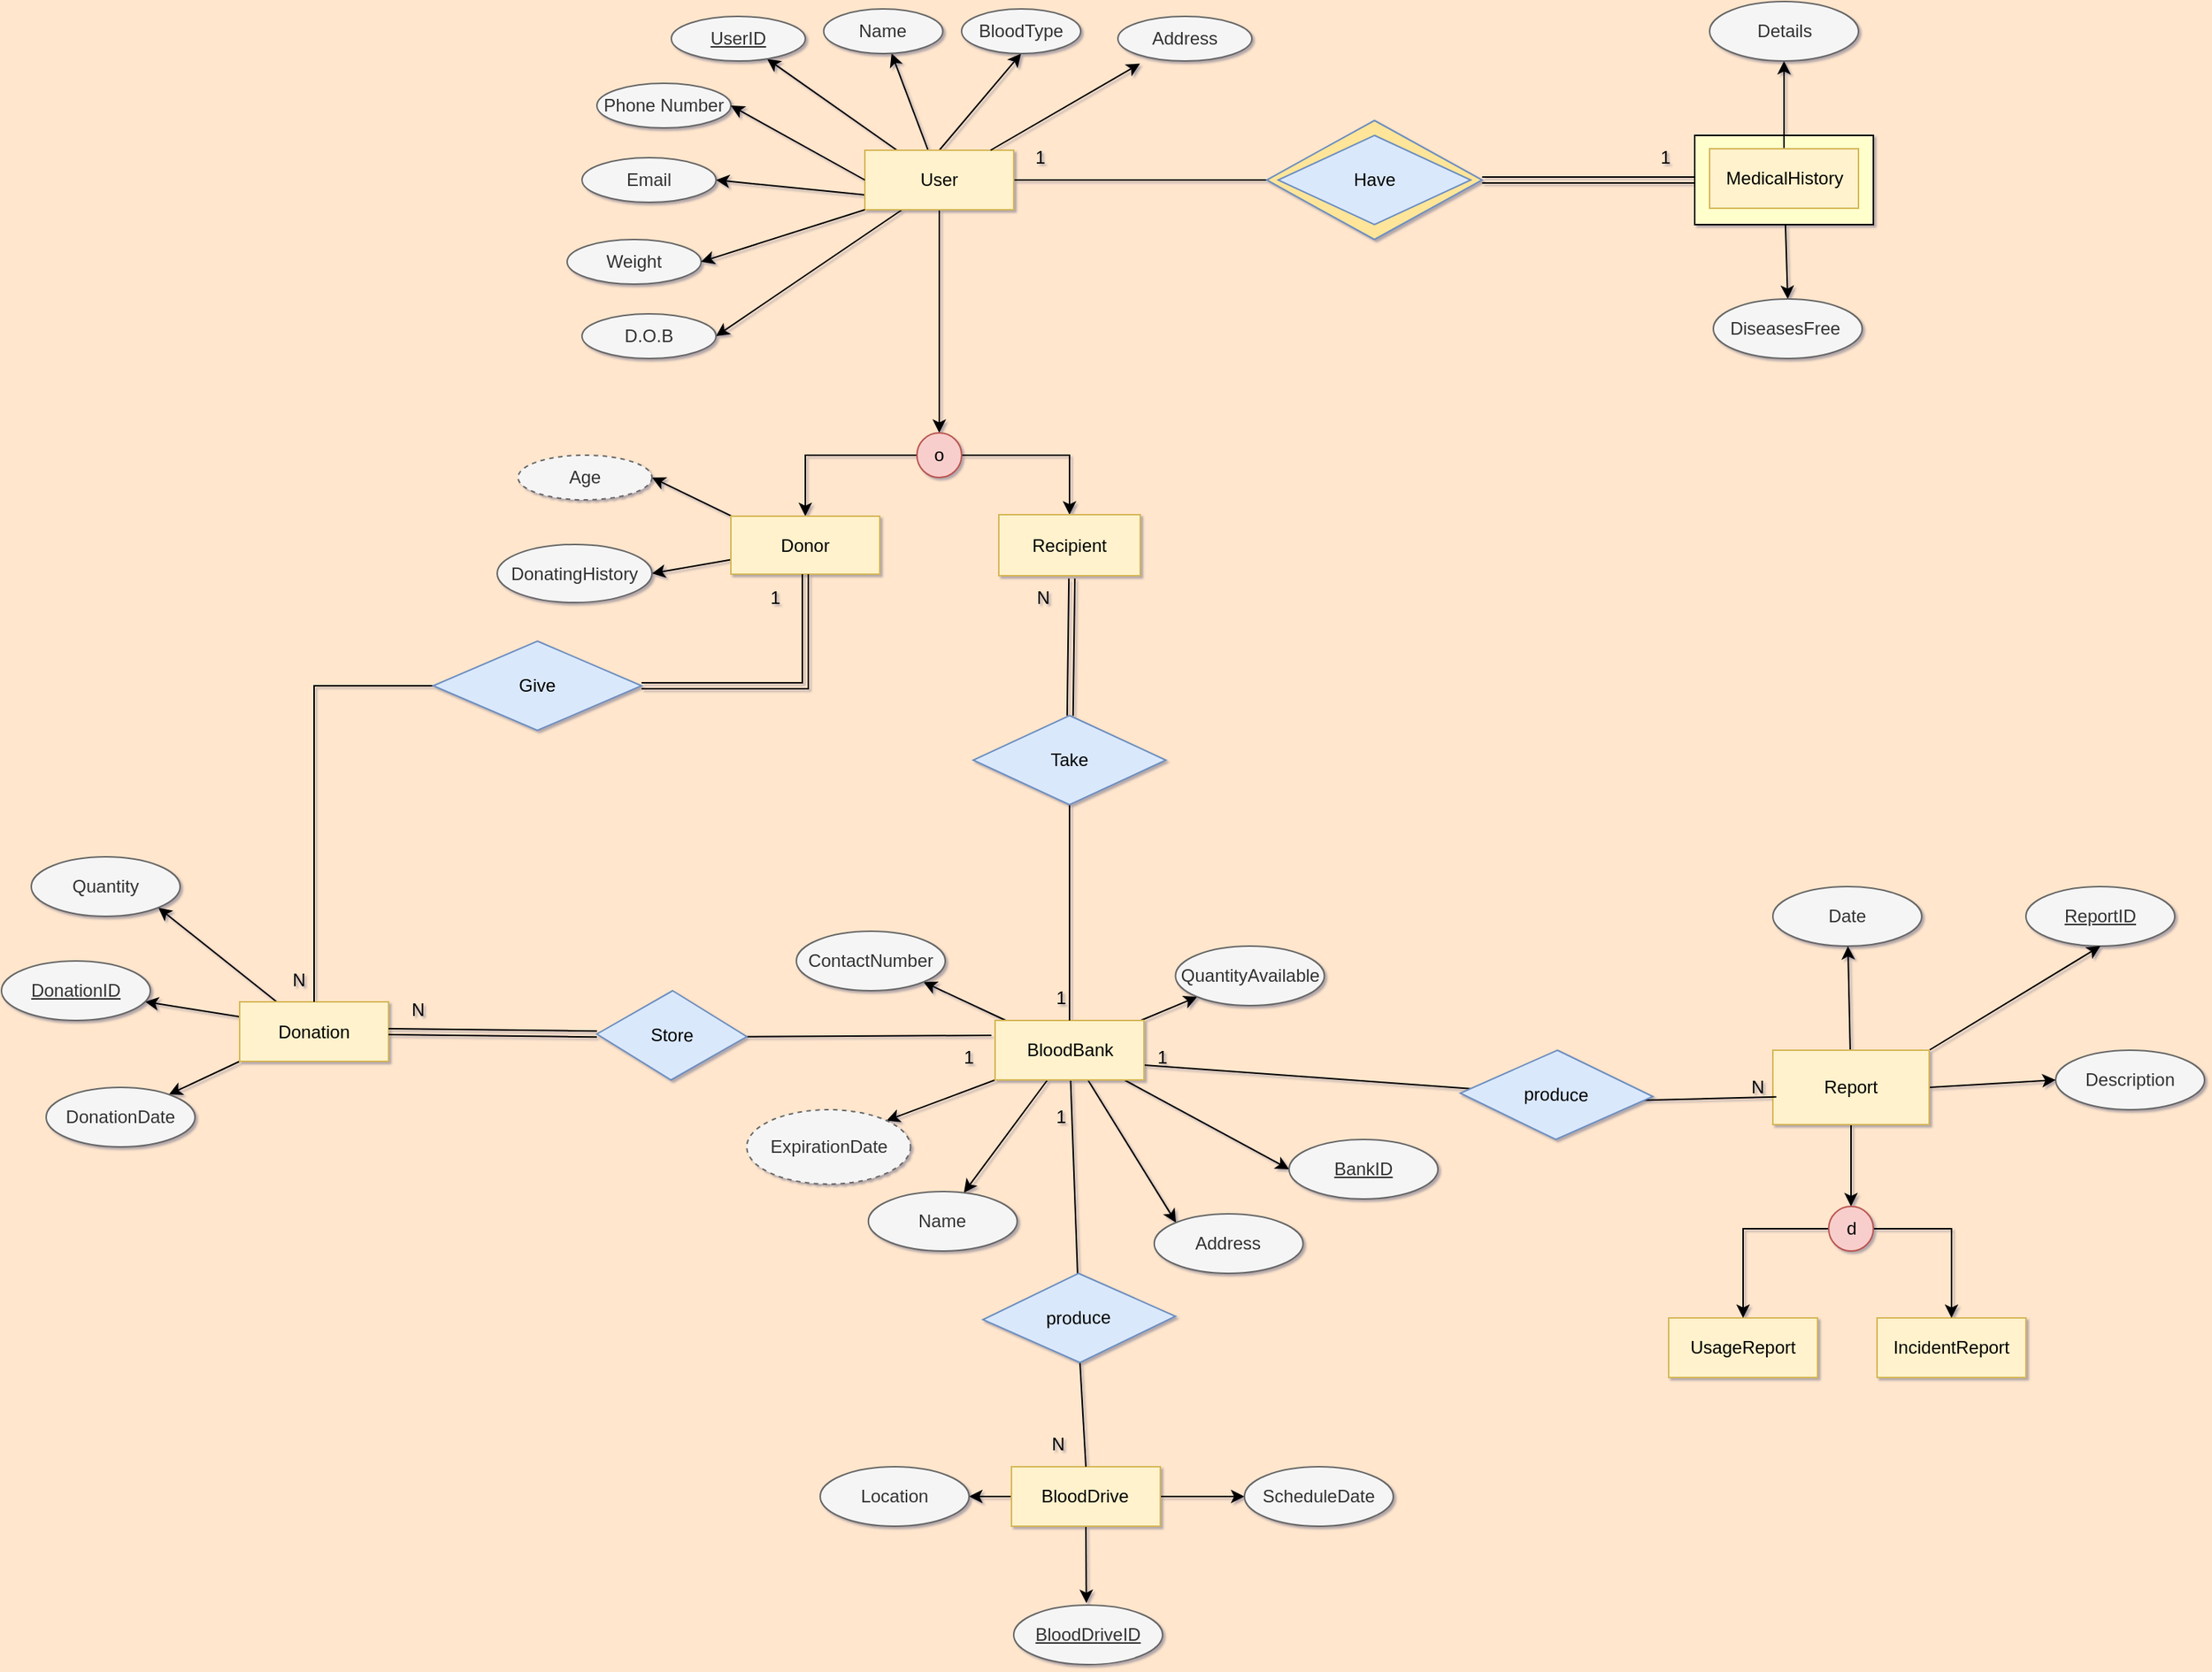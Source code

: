 <mxfile version="22.0.8" type="github">
  <diagram id="R2lEEEUBdFMjLlhIrx00" name="Page-1">
    <mxGraphModel dx="1588" dy="924" grid="1" gridSize="10" guides="1" tooltips="1" connect="1" arrows="1" fold="1" page="1" pageScale="1" pageWidth="2336" pageHeight="1654" background="#FFE6CC" math="0" shadow="1" extFonts="Permanent Marker^https://fonts.googleapis.com/css?family=Permanent+Marker">
      <root>
        <mxCell id="0" />
        <mxCell id="1" parent="0" />
        <mxCell id="_rmbIt593e3uRn-yPing-3" value="" style="rounded=0;orthogonalLoop=1;jettySize=auto;html=1;" parent="1" source="_rmbIt593e3uRn-yPing-1" target="_rmbIt593e3uRn-yPing-2" edge="1">
          <mxGeometry relative="1" as="geometry" />
        </mxCell>
        <mxCell id="_rmbIt593e3uRn-yPing-5" value="" style="rounded=0;orthogonalLoop=1;jettySize=auto;html=1;" parent="1" source="_rmbIt593e3uRn-yPing-1" target="_rmbIt593e3uRn-yPing-4" edge="1">
          <mxGeometry relative="1" as="geometry" />
        </mxCell>
        <mxCell id="_rmbIt593e3uRn-yPing-9" style="rounded=0;orthogonalLoop=1;jettySize=auto;html=1;entryX=1;entryY=0.5;entryDx=0;entryDy=0;exitX=0;exitY=0.5;exitDx=0;exitDy=0;" parent="1" target="_rmbIt593e3uRn-yPing-10" edge="1">
          <mxGeometry relative="1" as="geometry">
            <mxPoint x="529.83" y="680" as="targetPoint" />
            <mxPoint x="590.83" y="710.5" as="sourcePoint" />
          </mxGeometry>
        </mxCell>
        <mxCell id="_rmbIt593e3uRn-yPing-12" value="" style="rounded=0;orthogonalLoop=1;jettySize=auto;html=1;exitX=0.25;exitY=1;exitDx=0;exitDy=0;entryX=1;entryY=0.5;entryDx=0;entryDy=0;" parent="1" source="_rmbIt593e3uRn-yPing-1" target="_rmbIt593e3uRn-yPing-11" edge="1">
          <mxGeometry relative="1" as="geometry">
            <mxPoint x="556.17" y="665" as="sourcePoint" />
          </mxGeometry>
        </mxCell>
        <mxCell id="_rmbIt593e3uRn-yPing-21" style="rounded=0;orthogonalLoop=1;jettySize=auto;html=1;entryX=1;entryY=0.5;entryDx=0;entryDy=0;exitX=0;exitY=0.75;exitDx=0;exitDy=0;" parent="1" source="_rmbIt593e3uRn-yPing-1" target="_rmbIt593e3uRn-yPing-19" edge="1">
          <mxGeometry relative="1" as="geometry" />
        </mxCell>
        <mxCell id="_rmbIt593e3uRn-yPing-31" style="rounded=0;orthogonalLoop=1;jettySize=auto;html=1;exitX=0;exitY=0.75;exitDx=0;exitDy=0;entryX=1;entryY=0.5;entryDx=0;entryDy=0;" parent="1" source="mngqqu9BJPB-wj1xq_c6-21" target="_rmbIt593e3uRn-yPing-30" edge="1">
          <mxGeometry relative="1" as="geometry">
            <mxPoint x="591" y="731" as="sourcePoint" />
            <mxPoint x="490" y="741.75" as="targetPoint" />
          </mxGeometry>
        </mxCell>
        <mxCell id="ONDrYkihtajZO3aNgYlQ-14" style="rounded=0;orthogonalLoop=1;jettySize=auto;html=1;exitX=0.5;exitY=0;exitDx=0;exitDy=0;entryX=0.5;entryY=1;entryDx=0;entryDy=0;" parent="1" source="_rmbIt593e3uRn-yPing-1" target="ONDrYkihtajZO3aNgYlQ-13" edge="1">
          <mxGeometry relative="1" as="geometry" />
        </mxCell>
        <mxCell id="mngqqu9BJPB-wj1xq_c6-20" style="edgeStyle=orthogonalEdgeStyle;rounded=0;orthogonalLoop=1;jettySize=auto;html=1;entryX=0.5;entryY=0;entryDx=0;entryDy=0;" parent="1" source="_rmbIt593e3uRn-yPing-1" target="mngqqu9BJPB-wj1xq_c6-17" edge="1">
          <mxGeometry relative="1" as="geometry" />
        </mxCell>
        <mxCell id="thTgEI5GeHc5OVV1MgXY-12" style="edgeStyle=orthogonalEdgeStyle;rounded=0;orthogonalLoop=1;jettySize=auto;html=1;entryX=0;entryY=0.5;entryDx=0;entryDy=0;endArrow=none;endFill=0;" parent="1" source="_rmbIt593e3uRn-yPing-1" target="thTgEI5GeHc5OVV1MgXY-2" edge="1">
          <mxGeometry relative="1" as="geometry" />
        </mxCell>
        <mxCell id="_rmbIt593e3uRn-yPing-1" value="User" style="whiteSpace=wrap;html=1;align=center;fillColor=#fff2cc;strokeColor=#d6b656;" parent="1" vertex="1">
          <mxGeometry x="640" y="445" width="100" height="40" as="geometry" />
        </mxCell>
        <mxCell id="_rmbIt593e3uRn-yPing-2" value="UserID" style="ellipse;whiteSpace=wrap;html=1;align=center;fontStyle=4;fillColor=#f5f5f5;strokeColor=#666666;fontColor=#333333;" parent="1" vertex="1">
          <mxGeometry x="510" y="355" width="90" height="30" as="geometry" />
        </mxCell>
        <mxCell id="_rmbIt593e3uRn-yPing-4" value="Name" style="ellipse;whiteSpace=wrap;html=1;align=center;fillColor=#f5f5f5;strokeColor=#666666;fontColor=#333333;" parent="1" vertex="1">
          <mxGeometry x="612.35" y="350" width="80" height="30" as="geometry" />
        </mxCell>
        <mxCell id="_rmbIt593e3uRn-yPing-10" value="Age" style="ellipse;whiteSpace=wrap;html=1;align=center;dashed=1;fillColor=#f5f5f5;strokeColor=#666666;fontColor=#333333;" parent="1" vertex="1">
          <mxGeometry x="407" y="650" width="90" height="30" as="geometry" />
        </mxCell>
        <mxCell id="_rmbIt593e3uRn-yPing-11" value="D.O.B" style="ellipse;whiteSpace=wrap;html=1;align=center;fillColor=#f5f5f5;strokeColor=#666666;fontColor=#333333;" parent="1" vertex="1">
          <mxGeometry x="450" y="555" width="90" height="30" as="geometry" />
        </mxCell>
        <mxCell id="_rmbIt593e3uRn-yPing-13" value="Address" style="ellipse;whiteSpace=wrap;html=1;align=center;fillColor=#f5f5f5;strokeColor=#666666;fontColor=#333333;" parent="1" vertex="1">
          <mxGeometry x="810" y="355" width="90" height="30" as="geometry" />
        </mxCell>
        <mxCell id="_rmbIt593e3uRn-yPing-16" style="rounded=0;orthogonalLoop=1;jettySize=auto;html=1;entryX=0.165;entryY=1.058;entryDx=0;entryDy=0;entryPerimeter=0;" parent="1" source="_rmbIt593e3uRn-yPing-1" target="_rmbIt593e3uRn-yPing-13" edge="1">
          <mxGeometry relative="1" as="geometry" />
        </mxCell>
        <mxCell id="_rmbIt593e3uRn-yPing-17" value="Phone Number" style="ellipse;whiteSpace=wrap;html=1;align=center;fillColor=#f5f5f5;strokeColor=#666666;fontColor=#333333;" parent="1" vertex="1">
          <mxGeometry x="460" y="400" width="90" height="30" as="geometry" />
        </mxCell>
        <mxCell id="_rmbIt593e3uRn-yPing-19" value="Email" style="ellipse;whiteSpace=wrap;html=1;align=center;fillColor=#f5f5f5;strokeColor=#666666;fontColor=#333333;" parent="1" vertex="1">
          <mxGeometry x="450" y="450" width="90" height="30" as="geometry" />
        </mxCell>
        <mxCell id="_rmbIt593e3uRn-yPing-20" style="rounded=0;orthogonalLoop=1;jettySize=auto;html=1;exitX=0;exitY=0.5;exitDx=0;exitDy=0;entryX=1;entryY=0.5;entryDx=0;entryDy=0;" parent="1" source="_rmbIt593e3uRn-yPing-1" target="_rmbIt593e3uRn-yPing-17" edge="1">
          <mxGeometry relative="1" as="geometry" />
        </mxCell>
        <mxCell id="_rmbIt593e3uRn-yPing-24" value="Weight" style="ellipse;whiteSpace=wrap;html=1;align=center;fillColor=#f5f5f5;strokeColor=#666666;fontColor=#333333;" parent="1" vertex="1">
          <mxGeometry x="440" y="505" width="90" height="30" as="geometry" />
        </mxCell>
        <mxCell id="_rmbIt593e3uRn-yPing-30" value="DonatingHistory" style="ellipse;whiteSpace=wrap;html=1;align=center;fillColor=#f5f5f5;strokeColor=#666666;fontColor=#333333;" parent="1" vertex="1">
          <mxGeometry x="393" y="710" width="104" height="39" as="geometry" />
        </mxCell>
        <mxCell id="LjBN4Qn5D7-HvQ0hQZ_H-26" style="edgeStyle=orthogonalEdgeStyle;rounded=0;orthogonalLoop=1;jettySize=auto;html=1;entryX=0;entryY=0.5;entryDx=0;entryDy=0;" parent="1" edge="1">
          <mxGeometry relative="1" as="geometry">
            <mxPoint x="1380" y="385.059" as="sourcePoint" />
          </mxGeometry>
        </mxCell>
        <mxCell id="LjBN4Qn5D7-HvQ0hQZ_H-50" value="IncidentReport" style="whiteSpace=wrap;html=1;align=center;fillColor=#fff2cc;strokeColor=#d6b656;" parent="1" vertex="1">
          <mxGeometry x="1320" y="1230" width="100" height="40" as="geometry" />
        </mxCell>
        <mxCell id="LjBN4Qn5D7-HvQ0hQZ_H-51" value="ReportID" style="ellipse;whiteSpace=wrap;html=1;align=center;fontStyle=4;fillColor=#f5f5f5;strokeColor=#666666;fontColor=#333333;" parent="1" vertex="1">
          <mxGeometry x="1420" y="940" width="100" height="40" as="geometry" />
        </mxCell>
        <mxCell id="LjBN4Qn5D7-HvQ0hQZ_H-52" value="Description" style="ellipse;whiteSpace=wrap;html=1;align=center;fillColor=#f5f5f5;strokeColor=#666666;fontColor=#333333;" parent="1" vertex="1">
          <mxGeometry x="1440" y="1050" width="100" height="40" as="geometry" />
        </mxCell>
        <mxCell id="LjBN4Qn5D7-HvQ0hQZ_H-57" value="UsageReport" style="whiteSpace=wrap;html=1;align=center;fillColor=#fff2cc;strokeColor=#d6b656;" parent="1" vertex="1">
          <mxGeometry x="1180" y="1230" width="100" height="40" as="geometry" />
        </mxCell>
        <mxCell id="LjBN4Qn5D7-HvQ0hQZ_H-59" value="Date" style="ellipse;whiteSpace=wrap;html=1;align=center;fillColor=#f5f5f5;strokeColor=#666666;fontColor=#333333;" parent="1" vertex="1">
          <mxGeometry x="1250" y="940" width="100" height="40" as="geometry" />
        </mxCell>
        <mxCell id="AMj3o4mjBAUH1Wynp_XB-3" value="" style="rounded=0;orthogonalLoop=1;jettySize=auto;html=1;" parent="1" source="AMj3o4mjBAUH1Wynp_XB-1" target="LjBN4Qn5D7-HvQ0hQZ_H-59" edge="1">
          <mxGeometry relative="1" as="geometry" />
        </mxCell>
        <mxCell id="AMj3o4mjBAUH1Wynp_XB-4" style="rounded=0;orthogonalLoop=1;jettySize=auto;html=1;exitX=1;exitY=0;exitDx=0;exitDy=0;entryX=0.5;entryY=1;entryDx=0;entryDy=0;" parent="1" source="AMj3o4mjBAUH1Wynp_XB-1" target="LjBN4Qn5D7-HvQ0hQZ_H-51" edge="1">
          <mxGeometry relative="1" as="geometry" />
        </mxCell>
        <mxCell id="AMj3o4mjBAUH1Wynp_XB-5" style="edgeStyle=orthogonalEdgeStyle;rounded=0;orthogonalLoop=1;jettySize=auto;html=1;exitX=0.5;exitY=1;exitDx=0;exitDy=0;" parent="1" source="AMj3o4mjBAUH1Wynp_XB-1" target="AMj3o4mjBAUH1Wynp_XB-6" edge="1">
          <mxGeometry relative="1" as="geometry">
            <mxPoint x="1355" y="820" as="targetPoint" />
          </mxGeometry>
        </mxCell>
        <mxCell id="ONDrYkihtajZO3aNgYlQ-47" style="rounded=0;orthogonalLoop=1;jettySize=auto;html=1;exitX=1;exitY=0.5;exitDx=0;exitDy=0;entryX=0;entryY=0.5;entryDx=0;entryDy=0;" parent="1" source="AMj3o4mjBAUH1Wynp_XB-1" target="LjBN4Qn5D7-HvQ0hQZ_H-52" edge="1">
          <mxGeometry relative="1" as="geometry" />
        </mxCell>
        <mxCell id="AMj3o4mjBAUH1Wynp_XB-1" value="Report" style="rounded=0;whiteSpace=wrap;html=1;fillColor=#fff2cc;strokeColor=#d6b656;" parent="1" vertex="1">
          <mxGeometry x="1250" y="1050" width="105" height="50" as="geometry" />
        </mxCell>
        <mxCell id="AMj3o4mjBAUH1Wynp_XB-7" style="edgeStyle=orthogonalEdgeStyle;rounded=0;orthogonalLoop=1;jettySize=auto;html=1;exitX=0;exitY=0.5;exitDx=0;exitDy=0;entryX=0.5;entryY=0;entryDx=0;entryDy=0;" parent="1" source="AMj3o4mjBAUH1Wynp_XB-6" target="LjBN4Qn5D7-HvQ0hQZ_H-57" edge="1">
          <mxGeometry relative="1" as="geometry" />
        </mxCell>
        <mxCell id="AMj3o4mjBAUH1Wynp_XB-8" style="rounded=0;orthogonalLoop=1;jettySize=auto;html=1;exitX=1;exitY=0.5;exitDx=0;exitDy=0;entryX=0.5;entryY=0;entryDx=0;entryDy=0;edgeStyle=orthogonalEdgeStyle;" parent="1" source="AMj3o4mjBAUH1Wynp_XB-6" target="LjBN4Qn5D7-HvQ0hQZ_H-50" edge="1">
          <mxGeometry relative="1" as="geometry" />
        </mxCell>
        <mxCell id="AMj3o4mjBAUH1Wynp_XB-6" value="d" style="ellipse;whiteSpace=wrap;html=1;fillColor=#f8cecc;strokeColor=#b85450;" parent="1" vertex="1">
          <mxGeometry x="1287.5" y="1155" width="30" height="30" as="geometry" />
        </mxCell>
        <mxCell id="ONDrYkihtajZO3aNgYlQ-13" value="BloodType" style="ellipse;whiteSpace=wrap;html=1;align=center;fillColor=#f5f5f5;strokeColor=#666666;fontColor=#333333;" parent="1" vertex="1">
          <mxGeometry x="705.0" y="350" width="80" height="30" as="geometry" />
        </mxCell>
        <mxCell id="ONDrYkihtajZO3aNgYlQ-53" style="rounded=0;orthogonalLoop=1;jettySize=auto;html=1;exitX=1;exitY=0.5;exitDx=0;exitDy=0;entryX=0;entryY=0;entryDx=0;entryDy=0;" parent="1" edge="1">
          <mxGeometry relative="1" as="geometry">
            <mxPoint x="1720" y="585" as="targetPoint" />
          </mxGeometry>
        </mxCell>
        <mxCell id="mngqqu9BJPB-wj1xq_c6-36" style="edgeStyle=orthogonalEdgeStyle;rounded=0;orthogonalLoop=1;jettySize=auto;html=1;entryX=0.5;entryY=0;entryDx=0;entryDy=0;" parent="1" source="mngqqu9BJPB-wj1xq_c6-17" target="mngqqu9BJPB-wj1xq_c6-21" edge="1">
          <mxGeometry relative="1" as="geometry" />
        </mxCell>
        <mxCell id="mngqqu9BJPB-wj1xq_c6-40" style="edgeStyle=orthogonalEdgeStyle;rounded=0;orthogonalLoop=1;jettySize=auto;html=1;exitX=1;exitY=0.5;exitDx=0;exitDy=0;entryX=0.5;entryY=0;entryDx=0;entryDy=0;" parent="1" source="mngqqu9BJPB-wj1xq_c6-17" target="mngqqu9BJPB-wj1xq_c6-39" edge="1">
          <mxGeometry relative="1" as="geometry" />
        </mxCell>
        <mxCell id="mngqqu9BJPB-wj1xq_c6-17" value="o" style="ellipse;whiteSpace=wrap;html=1;fillColor=#f8cecc;strokeColor=#b85450;" parent="1" vertex="1">
          <mxGeometry x="675" y="635" width="30" height="30" as="geometry" />
        </mxCell>
        <mxCell id="t70BHWSZukmcB8q4agb_-3" style="rounded=0;orthogonalLoop=1;jettySize=auto;html=1;exitX=0;exitY=1;exitDx=0;exitDy=0;" parent="1" source="_rmbIt593e3uRn-yPing-1" edge="1">
          <mxGeometry relative="1" as="geometry">
            <mxPoint x="581.17" y="665" as="sourcePoint" />
            <mxPoint x="530" y="520" as="targetPoint" />
          </mxGeometry>
        </mxCell>
        <mxCell id="mngqqu9BJPB-wj1xq_c6-21" value="Donor" style="rounded=0;whiteSpace=wrap;html=1;fillColor=#fff2cc;strokeColor=#d6b656;" parent="1" vertex="1">
          <mxGeometry x="550" y="691" width="100" height="39" as="geometry" />
        </mxCell>
        <mxCell id="mngqqu9BJPB-wj1xq_c6-22" style="rounded=0;orthogonalLoop=1;jettySize=auto;html=1;exitX=0;exitY=0.25;exitDx=0;exitDy=0;" parent="1" source="mngqqu9BJPB-wj1xq_c6-27" target="mngqqu9BJPB-wj1xq_c6-28" edge="1">
          <mxGeometry relative="1" as="geometry" />
        </mxCell>
        <mxCell id="mngqqu9BJPB-wj1xq_c6-23" style="rounded=0;orthogonalLoop=1;jettySize=auto;html=1;exitX=0;exitY=1;exitDx=0;exitDy=0;" parent="1" source="mngqqu9BJPB-wj1xq_c6-27" target="mngqqu9BJPB-wj1xq_c6-29" edge="1">
          <mxGeometry relative="1" as="geometry" />
        </mxCell>
        <mxCell id="mngqqu9BJPB-wj1xq_c6-24" style="rounded=0;orthogonalLoop=1;jettySize=auto;html=1;entryX=1;entryY=1;entryDx=0;entryDy=0;" parent="1" source="mngqqu9BJPB-wj1xq_c6-27" target="mngqqu9BJPB-wj1xq_c6-30" edge="1">
          <mxGeometry relative="1" as="geometry" />
        </mxCell>
        <mxCell id="mngqqu9BJPB-wj1xq_c6-27" value="Donation" style="whiteSpace=wrap;html=1;align=center;fillColor=#fff2cc;strokeColor=#d6b656;direction=east;" parent="1" vertex="1">
          <mxGeometry x="220" y="1017.5" width="100" height="40" as="geometry" />
        </mxCell>
        <mxCell id="mngqqu9BJPB-wj1xq_c6-28" value="DonationID" style="ellipse;whiteSpace=wrap;html=1;align=center;fontStyle=4;fillColor=#f5f5f5;strokeColor=#666666;fontColor=#333333;direction=east;" parent="1" vertex="1">
          <mxGeometry x="60" y="990" width="100" height="40" as="geometry" />
        </mxCell>
        <mxCell id="mngqqu9BJPB-wj1xq_c6-29" value="DonationDate" style="ellipse;whiteSpace=wrap;html=1;align=center;fillColor=#f5f5f5;strokeColor=#666666;fontColor=#333333;direction=east;" parent="1" vertex="1">
          <mxGeometry x="90" y="1075" width="100" height="40" as="geometry" />
        </mxCell>
        <mxCell id="mngqqu9BJPB-wj1xq_c6-30" value="Quantity" style="ellipse;whiteSpace=wrap;html=1;align=center;fillColor=#f5f5f5;strokeColor=#666666;fontColor=#333333;direction=east;" parent="1" vertex="1">
          <mxGeometry x="80" y="920" width="100" height="40" as="geometry" />
        </mxCell>
        <mxCell id="mngqqu9BJPB-wj1xq_c6-31" style="edgeStyle=orthogonalEdgeStyle;rounded=0;orthogonalLoop=1;jettySize=auto;html=1;exitX=0.5;exitY=1;exitDx=0;exitDy=0;entryX=1;entryY=0.5;entryDx=0;entryDy=0;shape=link;" parent="1" source="mngqqu9BJPB-wj1xq_c6-21" target="mngqqu9BJPB-wj1xq_c6-32" edge="1">
          <mxGeometry relative="1" as="geometry">
            <mxPoint x="170" y="1080" as="sourcePoint" />
          </mxGeometry>
        </mxCell>
        <mxCell id="mngqqu9BJPB-wj1xq_c6-37" style="edgeStyle=orthogonalEdgeStyle;rounded=0;orthogonalLoop=1;jettySize=auto;html=1;entryX=0.5;entryY=0;entryDx=0;entryDy=0;endArrow=none;endFill=0;" parent="1" source="mngqqu9BJPB-wj1xq_c6-32" target="mngqqu9BJPB-wj1xq_c6-27" edge="1">
          <mxGeometry relative="1" as="geometry" />
        </mxCell>
        <mxCell id="mngqqu9BJPB-wj1xq_c6-32" value="Give" style="shape=rhombus;perimeter=rhombusPerimeter;whiteSpace=wrap;html=1;align=center;rotation=0;fillColor=#dae8fc;strokeColor=#6c8ebf;" parent="1" vertex="1">
          <mxGeometry x="350" y="775" width="140" height="60" as="geometry" />
        </mxCell>
        <mxCell id="mngqqu9BJPB-wj1xq_c6-38" value="N" style="text;html=1;strokeColor=none;fillColor=none;align=center;verticalAlign=middle;whiteSpace=wrap;rounded=0;" parent="1" vertex="1">
          <mxGeometry x="310" y="995" width="60" height="55" as="geometry" />
        </mxCell>
        <mxCell id="mngqqu9BJPB-wj1xq_c6-39" value="Recipient" style="rounded=0;whiteSpace=wrap;html=1;fillColor=#fff2cc;strokeColor=#d6b656;" parent="1" vertex="1">
          <mxGeometry x="730" y="690" width="95" height="41" as="geometry" />
        </mxCell>
        <mxCell id="mngqqu9BJPB-wj1xq_c6-41" style="rounded=0;orthogonalLoop=1;jettySize=auto;html=1;shape=link;exitX=0;exitY=0.5;exitDx=0;exitDy=0;entryX=1;entryY=0.5;entryDx=0;entryDy=0;" parent="1" source="mngqqu9BJPB-wj1xq_c6-92" target="mngqqu9BJPB-wj1xq_c6-27" edge="1">
          <mxGeometry relative="1" as="geometry">
            <mxPoint x="227.251" y="910.05" as="sourcePoint" />
            <mxPoint x="330" y="960" as="targetPoint" />
          </mxGeometry>
        </mxCell>
        <mxCell id="mngqqu9BJPB-wj1xq_c6-55" style="rounded=0;orthogonalLoop=1;jettySize=auto;html=1;exitX=0.664;exitY=1.045;exitDx=0;exitDy=0;shape=link;exitPerimeter=0;" parent="1" target="mngqqu9BJPB-wj1xq_c6-54" edge="1">
          <mxGeometry relative="1" as="geometry">
            <mxPoint x="779.08" y="732.845" as="sourcePoint" />
            <mxPoint x="766" y="815" as="targetPoint" />
          </mxGeometry>
        </mxCell>
        <mxCell id="mngqqu9BJPB-wj1xq_c6-59" style="edgeStyle=orthogonalEdgeStyle;rounded=0;orthogonalLoop=1;jettySize=auto;html=1;entryX=1;entryY=0.5;entryDx=0;entryDy=0;" parent="1" edge="1">
          <mxGeometry relative="1" as="geometry">
            <mxPoint x="634" y="167.0" as="sourcePoint" />
          </mxGeometry>
        </mxCell>
        <mxCell id="mngqqu9BJPB-wj1xq_c6-60" style="edgeStyle=orthogonalEdgeStyle;rounded=0;orthogonalLoop=1;jettySize=auto;html=1;entryX=0;entryY=0.5;entryDx=0;entryDy=0;" parent="1" edge="1">
          <mxGeometry relative="1" as="geometry">
            <mxPoint x="734" y="167.0" as="sourcePoint" />
          </mxGeometry>
        </mxCell>
        <mxCell id="mngqqu9BJPB-wj1xq_c6-72" style="rounded=0;orthogonalLoop=1;jettySize=auto;html=1;entryX=1;entryY=1;entryDx=0;entryDy=0;" parent="1" source="mngqqu9BJPB-wj1xq_c6-79" target="mngqqu9BJPB-wj1xq_c6-83" edge="1">
          <mxGeometry relative="1" as="geometry" />
        </mxCell>
        <mxCell id="mngqqu9BJPB-wj1xq_c6-73" style="rounded=0;orthogonalLoop=1;jettySize=auto;html=1;" parent="1" source="mngqqu9BJPB-wj1xq_c6-79" target="mngqqu9BJPB-wj1xq_c6-81" edge="1">
          <mxGeometry relative="1" as="geometry" />
        </mxCell>
        <mxCell id="mngqqu9BJPB-wj1xq_c6-74" style="rounded=0;orthogonalLoop=1;jettySize=auto;html=1;entryX=0;entryY=0.5;entryDx=0;entryDy=0;" parent="1" source="mngqqu9BJPB-wj1xq_c6-79" target="mngqqu9BJPB-wj1xq_c6-80" edge="1">
          <mxGeometry relative="1" as="geometry" />
        </mxCell>
        <mxCell id="mngqqu9BJPB-wj1xq_c6-78" style="rounded=0;orthogonalLoop=1;jettySize=auto;html=1;exitX=1;exitY=0.75;exitDx=0;exitDy=0;endArrow=none;endFill=0;" parent="1" source="mngqqu9BJPB-wj1xq_c6-79" target="mngqqu9BJPB-wj1xq_c6-94" edge="1">
          <mxGeometry relative="1" as="geometry">
            <mxPoint x="819.99" y="1075.56" as="sourcePoint" />
            <mxPoint x="1155.61" y="1064.431" as="targetPoint" />
          </mxGeometry>
        </mxCell>
        <mxCell id="mngqqu9BJPB-wj1xq_c6-99" style="rounded=0;orthogonalLoop=1;jettySize=auto;html=1;entryX=0;entryY=1;entryDx=0;entryDy=0;" parent="1" source="mngqqu9BJPB-wj1xq_c6-79" target="mngqqu9BJPB-wj1xq_c6-91" edge="1">
          <mxGeometry relative="1" as="geometry" />
        </mxCell>
        <mxCell id="mngqqu9BJPB-wj1xq_c6-101" style="rounded=0;orthogonalLoop=1;jettySize=auto;html=1;entryX=0;entryY=0;entryDx=0;entryDy=0;" parent="1" source="mngqqu9BJPB-wj1xq_c6-79" target="mngqqu9BJPB-wj1xq_c6-82" edge="1">
          <mxGeometry relative="1" as="geometry" />
        </mxCell>
        <mxCell id="mngqqu9BJPB-wj1xq_c6-109" style="rounded=0;orthogonalLoop=1;jettySize=auto;html=1;endArrow=none;endFill=0;" parent="1" source="mngqqu9BJPB-wj1xq_c6-79" target="mngqqu9BJPB-wj1xq_c6-93" edge="1">
          <mxGeometry relative="1" as="geometry" />
        </mxCell>
        <mxCell id="NNjua9Mf6iLVvNZ0qshq-1" style="rounded=0;orthogonalLoop=1;jettySize=auto;html=1;exitX=0;exitY=1;exitDx=0;exitDy=0;entryX=1;entryY=0;entryDx=0;entryDy=0;" edge="1" parent="1" source="mngqqu9BJPB-wj1xq_c6-79" target="t70BHWSZukmcB8q4agb_-5">
          <mxGeometry relative="1" as="geometry">
            <mxPoint x="719.3" y="1057.5" as="sourcePoint" />
            <mxPoint x="684.15" y="1087.5" as="targetPoint" />
          </mxGeometry>
        </mxCell>
        <mxCell id="mngqqu9BJPB-wj1xq_c6-79" value="BloodBank" style="whiteSpace=wrap;html=1;align=center;fillColor=#fff2cc;strokeColor=#d6b656;" parent="1" vertex="1">
          <mxGeometry x="727.5" y="1030" width="100" height="40" as="geometry" />
        </mxCell>
        <mxCell id="mngqqu9BJPB-wj1xq_c6-80" value="BankID " style="ellipse;whiteSpace=wrap;html=1;align=center;fontStyle=4;fillColor=#f5f5f5;strokeColor=#666666;fontColor=#333333;" parent="1" vertex="1">
          <mxGeometry x="925" y="1110" width="100" height="40" as="geometry" />
        </mxCell>
        <mxCell id="mngqqu9BJPB-wj1xq_c6-81" value="Name" style="ellipse;whiteSpace=wrap;html=1;align=center;fillColor=#f5f5f5;strokeColor=#666666;fontColor=#333333;" parent="1" vertex="1">
          <mxGeometry x="642.35" y="1145" width="100" height="40" as="geometry" />
        </mxCell>
        <mxCell id="mngqqu9BJPB-wj1xq_c6-82" value="Address" style="ellipse;whiteSpace=wrap;html=1;align=center;fillColor=#f5f5f5;strokeColor=#666666;fontColor=#333333;" parent="1" vertex="1">
          <mxGeometry x="834.39" y="1160" width="100" height="40" as="geometry" />
        </mxCell>
        <mxCell id="mngqqu9BJPB-wj1xq_c6-83" value="ContactNumber" style="ellipse;whiteSpace=wrap;html=1;align=center;fillColor=#f5f5f5;strokeColor=#666666;fontColor=#333333;" parent="1" vertex="1">
          <mxGeometry x="594" y="970" width="100" height="40" as="geometry" />
        </mxCell>
        <mxCell id="mngqqu9BJPB-wj1xq_c6-84" style="edgeStyle=orthogonalEdgeStyle;rounded=0;orthogonalLoop=1;jettySize=auto;html=1;entryX=1;entryY=0.5;entryDx=0;entryDy=0;" parent="1" source="mngqqu9BJPB-wj1xq_c6-87" target="mngqqu9BJPB-wj1xq_c6-89" edge="1">
          <mxGeometry relative="1" as="geometry" />
        </mxCell>
        <mxCell id="mngqqu9BJPB-wj1xq_c6-85" style="edgeStyle=orthogonalEdgeStyle;rounded=0;orthogonalLoop=1;jettySize=auto;html=1;entryX=0;entryY=0.5;entryDx=0;entryDy=0;" parent="1" source="mngqqu9BJPB-wj1xq_c6-87" target="mngqqu9BJPB-wj1xq_c6-90" edge="1">
          <mxGeometry relative="1" as="geometry" />
        </mxCell>
        <mxCell id="mngqqu9BJPB-wj1xq_c6-86" style="rounded=0;orthogonalLoop=1;jettySize=auto;html=1;entryX=0.66;entryY=-0.033;entryDx=0;entryDy=0;entryPerimeter=0;exitX=0.5;exitY=1;exitDx=0;exitDy=0;" parent="1" source="mngqqu9BJPB-wj1xq_c6-87" edge="1">
          <mxGeometry relative="1" as="geometry">
            <mxPoint x="788.81" y="1421.68" as="targetPoint" />
            <mxPoint x="776.186" y="1370" as="sourcePoint" />
          </mxGeometry>
        </mxCell>
        <mxCell id="mngqqu9BJPB-wj1xq_c6-87" value="BloodDrive" style="whiteSpace=wrap;html=1;align=center;fillColor=#fff2cc;strokeColor=#d6b656;" parent="1" vertex="1">
          <mxGeometry x="738.49" y="1330" width="100" height="40" as="geometry" />
        </mxCell>
        <mxCell id="mngqqu9BJPB-wj1xq_c6-88" value="BloodDriveID" style="ellipse;whiteSpace=wrap;html=1;align=center;fontStyle=4;fillColor=#f5f5f5;strokeColor=#666666;fontColor=#333333;" parent="1" vertex="1">
          <mxGeometry x="740" y="1423" width="100" height="40" as="geometry" />
        </mxCell>
        <mxCell id="mngqqu9BJPB-wj1xq_c6-89" value="Location" style="ellipse;whiteSpace=wrap;html=1;align=center;fillColor=#f5f5f5;strokeColor=#666666;fontColor=#333333;" parent="1" vertex="1">
          <mxGeometry x="610" y="1330" width="100" height="40" as="geometry" />
        </mxCell>
        <mxCell id="mngqqu9BJPB-wj1xq_c6-90" value="ScheduleDate" style="ellipse;whiteSpace=wrap;html=1;align=center;fillColor=#f5f5f5;strokeColor=#666666;fontColor=#333333;" parent="1" vertex="1">
          <mxGeometry x="895" y="1330" width="100" height="40" as="geometry" />
        </mxCell>
        <mxCell id="mngqqu9BJPB-wj1xq_c6-91" value="QuantityAvailable" style="ellipse;whiteSpace=wrap;html=1;align=center;fillColor=#f5f5f5;strokeColor=#666666;fontColor=#333333;" parent="1" vertex="1">
          <mxGeometry x="848.69" y="980" width="100" height="40" as="geometry" />
        </mxCell>
        <mxCell id="mngqqu9BJPB-wj1xq_c6-97" style="rounded=0;orthogonalLoop=1;jettySize=auto;html=1;entryX=0.75;entryY=0;entryDx=0;entryDy=0;endArrow=none;endFill=0;exitX=1;exitY=0.5;exitDx=0;exitDy=0;" parent="1" source="mngqqu9BJPB-wj1xq_c6-92" target="mngqqu9BJPB-wj1xq_c6-116" edge="1">
          <mxGeometry relative="1" as="geometry">
            <mxPoint x="533.388" y="1078.189" as="sourcePoint" />
            <mxPoint x="727.5" y="1061.82" as="targetPoint" />
          </mxGeometry>
        </mxCell>
        <mxCell id="mngqqu9BJPB-wj1xq_c6-92" value="Store" style="shape=rhombus;perimeter=rhombusPerimeter;whiteSpace=wrap;html=1;align=center;rotation=1;fillColor=#dae8fc;strokeColor=#6c8ebf;" parent="1" vertex="1">
          <mxGeometry x="460.0" y="1010" width="100.67" height="60" as="geometry" />
        </mxCell>
        <mxCell id="mngqqu9BJPB-wj1xq_c6-100" style="rounded=0;orthogonalLoop=1;jettySize=auto;html=1;entryX=0.5;entryY=0;entryDx=0;entryDy=0;endArrow=none;endFill=0;exitX=0.5;exitY=1;exitDx=0;exitDy=0;" parent="1" source="mngqqu9BJPB-wj1xq_c6-93" target="mngqqu9BJPB-wj1xq_c6-87" edge="1">
          <mxGeometry relative="1" as="geometry">
            <mxPoint x="772.418" y="1317.613" as="sourcePoint" />
            <mxPoint x="767.58" y="1440" as="targetPoint" />
          </mxGeometry>
        </mxCell>
        <mxCell id="mngqqu9BJPB-wj1xq_c6-93" value="produce" style="shape=rhombus;perimeter=rhombusPerimeter;whiteSpace=wrap;html=1;align=center;rotation=-1;fillColor=#dae8fc;strokeColor=#6c8ebf;" parent="1" vertex="1">
          <mxGeometry x="719.3" y="1200" width="129.39" height="60" as="geometry" />
        </mxCell>
        <mxCell id="mngqqu9BJPB-wj1xq_c6-104" style="rounded=0;orthogonalLoop=1;jettySize=auto;html=1;entryX=0;entryY=0.75;entryDx=0;entryDy=0;exitX=0.954;exitY=0.543;exitDx=0;exitDy=0;exitPerimeter=0;endArrow=none;endFill=0;" parent="1" source="mngqqu9BJPB-wj1xq_c6-94" edge="1">
          <mxGeometry relative="1" as="geometry">
            <mxPoint x="1169.391" y="1078.577" as="sourcePoint" />
            <mxPoint x="1252.31" y="1081.43" as="targetPoint" />
          </mxGeometry>
        </mxCell>
        <mxCell id="mngqqu9BJPB-wj1xq_c6-94" value="produce" style="shape=rhombus;perimeter=rhombusPerimeter;whiteSpace=wrap;html=1;align=center;rotation=1;fillColor=#dae8fc;strokeColor=#6c8ebf;" parent="1" vertex="1">
          <mxGeometry x="1040" y="1050" width="129.39" height="60" as="geometry" />
        </mxCell>
        <mxCell id="mngqqu9BJPB-wj1xq_c6-98" style="rounded=0;orthogonalLoop=1;jettySize=auto;html=1;entryX=0.341;entryY=0.902;entryDx=0;entryDy=0;entryPerimeter=0;exitX=0.5;exitY=0;exitDx=0;exitDy=0;endArrow=none;endFill=0;" parent="1" source="mngqqu9BJPB-wj1xq_c6-54" edge="1">
          <mxGeometry relative="1" as="geometry">
            <mxPoint x="714" y="965" as="sourcePoint" />
            <mxPoint x="775.422" y="859.12" as="targetPoint" />
          </mxGeometry>
        </mxCell>
        <mxCell id="mngqqu9BJPB-wj1xq_c6-113" value="1" style="text;html=1;strokeColor=none;fillColor=none;align=center;verticalAlign=middle;whiteSpace=wrap;rounded=0;" parent="1" vertex="1">
          <mxGeometry x="550" y="731" width="60" height="30" as="geometry" />
        </mxCell>
        <mxCell id="mngqqu9BJPB-wj1xq_c6-114" value="" style="rounded=0;orthogonalLoop=1;jettySize=auto;html=1;exitX=0.5;exitY=0;exitDx=0;exitDy=0;endArrow=none;endFill=0;entryX=0.5;entryY=1;entryDx=0;entryDy=0;" parent="1" source="mngqqu9BJPB-wj1xq_c6-79" target="mngqqu9BJPB-wj1xq_c6-54" edge="1">
          <mxGeometry relative="1" as="geometry">
            <mxPoint x="778" y="1030" as="sourcePoint" />
            <mxPoint x="778" y="890" as="targetPoint" />
          </mxGeometry>
        </mxCell>
        <mxCell id="mngqqu9BJPB-wj1xq_c6-54" value="Take" style="shape=rhombus;perimeter=rhombusPerimeter;whiteSpace=wrap;html=1;align=center;rotation=0;fillColor=#dae8fc;strokeColor=#6c8ebf;" parent="1" vertex="1">
          <mxGeometry x="712.81" y="825" width="129.39" height="60" as="geometry" />
        </mxCell>
        <mxCell id="mngqqu9BJPB-wj1xq_c6-116" value="1" style="text;html=1;strokeColor=none;fillColor=none;align=center;verticalAlign=middle;whiteSpace=wrap;rounded=0;" parent="1" vertex="1">
          <mxGeometry x="680" y="1040" width="60" height="30" as="geometry" />
        </mxCell>
        <mxCell id="mngqqu9BJPB-wj1xq_c6-117" value="1" style="text;html=1;strokeColor=none;fillColor=none;align=center;verticalAlign=middle;whiteSpace=wrap;rounded=0;" parent="1" vertex="1">
          <mxGeometry x="810" y="1040" width="60" height="30" as="geometry" />
        </mxCell>
        <mxCell id="mngqqu9BJPB-wj1xq_c6-118" value="N" style="text;html=1;strokeColor=none;fillColor=none;align=center;verticalAlign=middle;whiteSpace=wrap;rounded=0;" parent="1" vertex="1">
          <mxGeometry x="1210" y="1060" width="60" height="30" as="geometry" />
        </mxCell>
        <mxCell id="mngqqu9BJPB-wj1xq_c6-119" value="1" style="text;html=1;strokeColor=none;fillColor=none;align=center;verticalAlign=middle;whiteSpace=wrap;rounded=0;" parent="1" vertex="1">
          <mxGeometry x="742" y="1080" width="60" height="30" as="geometry" />
        </mxCell>
        <mxCell id="mngqqu9BJPB-wj1xq_c6-121" value="N" style="text;html=1;strokeColor=none;fillColor=none;align=center;verticalAlign=middle;whiteSpace=wrap;rounded=0;" parent="1" vertex="1">
          <mxGeometry x="740" y="1300" width="60" height="30" as="geometry" />
        </mxCell>
        <mxCell id="mngqqu9BJPB-wj1xq_c6-122" value="1" style="text;html=1;strokeColor=none;fillColor=none;align=center;verticalAlign=middle;whiteSpace=wrap;rounded=0;" parent="1" vertex="1">
          <mxGeometry x="742.35" y="1000" width="60" height="30" as="geometry" />
        </mxCell>
        <mxCell id="mngqqu9BJPB-wj1xq_c6-123" value="N" style="text;html=1;strokeColor=none;fillColor=none;align=center;verticalAlign=middle;whiteSpace=wrap;rounded=0;" parent="1" vertex="1">
          <mxGeometry x="730" y="731" width="60" height="30" as="geometry" />
        </mxCell>
        <mxCell id="t70BHWSZukmcB8q4agb_-5" value="ExpirationDate" style="ellipse;whiteSpace=wrap;html=1;align=center;dashed=1;fillColor=#f5f5f5;strokeColor=#666666;fontColor=#333333;" parent="1" vertex="1">
          <mxGeometry x="560.67" y="1090" width="110" height="50" as="geometry" />
        </mxCell>
        <mxCell id="t70BHWSZukmcB8q4agb_-8" value="N" style="text;html=1;strokeColor=none;fillColor=none;align=center;verticalAlign=middle;whiteSpace=wrap;rounded=0;" parent="1" vertex="1">
          <mxGeometry x="230" y="975" width="60" height="55" as="geometry" />
        </mxCell>
        <mxCell id="thTgEI5GeHc5OVV1MgXY-2" value="" style="shape=rhombus;perimeter=rhombusPerimeter;whiteSpace=wrap;html=1;align=center;rotation=0;fillColor=#FFE599;strokeColor=#6c8ebf;" parent="1" vertex="1">
          <mxGeometry x="910.0" y="425" width="144.69" height="80" as="geometry" />
        </mxCell>
        <mxCell id="thTgEI5GeHc5OVV1MgXY-13" style="rounded=0;orthogonalLoop=1;jettySize=auto;html=1;entryX=0.5;entryY=0;entryDx=0;entryDy=0;" parent="1" source="thTgEI5GeHc5OVV1MgXY-3" target="thTgEI5GeHc5OVV1MgXY-5" edge="1">
          <mxGeometry relative="1" as="geometry" />
        </mxCell>
        <mxCell id="thTgEI5GeHc5OVV1MgXY-3" value="" style="rounded=0;whiteSpace=wrap;html=1;fillColor=#FFFFCC;" parent="1" vertex="1">
          <mxGeometry x="1197.5" y="435" width="120" height="60" as="geometry" />
        </mxCell>
        <mxCell id="thTgEI5GeHc5OVV1MgXY-14" style="edgeStyle=orthogonalEdgeStyle;rounded=0;orthogonalLoop=1;jettySize=auto;html=1;entryX=0.5;entryY=1;entryDx=0;entryDy=0;" parent="1" source="thTgEI5GeHc5OVV1MgXY-4" target="thTgEI5GeHc5OVV1MgXY-6" edge="1">
          <mxGeometry relative="1" as="geometry" />
        </mxCell>
        <mxCell id="thTgEI5GeHc5OVV1MgXY-4" value="MedicalHistory" style="whiteSpace=wrap;html=1;align=center;fillColor=#fff2cc;strokeColor=#d6b656;" parent="1" vertex="1">
          <mxGeometry x="1207.5" y="444" width="100" height="40" as="geometry" />
        </mxCell>
        <mxCell id="thTgEI5GeHc5OVV1MgXY-5" value="DiseasesFree&amp;nbsp;" style="ellipse;whiteSpace=wrap;html=1;align=center;fillColor=#f5f5f5;strokeColor=#666666;fontColor=#333333;" parent="1" vertex="1">
          <mxGeometry x="1210" y="545" width="100" height="40" as="geometry" />
        </mxCell>
        <mxCell id="thTgEI5GeHc5OVV1MgXY-6" value="Details" style="ellipse;whiteSpace=wrap;html=1;align=center;fillColor=#f5f5f5;strokeColor=#666666;fontColor=#333333;" parent="1" vertex="1">
          <mxGeometry x="1207.5" y="345" width="100" height="40" as="geometry" />
        </mxCell>
        <mxCell id="thTgEI5GeHc5OVV1MgXY-7" value="Have" style="shape=rhombus;perimeter=rhombusPerimeter;whiteSpace=wrap;html=1;align=center;rotation=0;fillColor=#dae8fc;strokeColor=#6c8ebf;" parent="1" vertex="1">
          <mxGeometry x="917.65" y="435" width="129.39" height="60" as="geometry" />
        </mxCell>
        <mxCell id="thTgEI5GeHc5OVV1MgXY-8" style="rounded=0;orthogonalLoop=1;jettySize=auto;html=1;exitX=0;exitY=0.5;exitDx=0;exitDy=0;entryX=1;entryY=0.5;entryDx=0;entryDy=0;shape=link;" parent="1" source="thTgEI5GeHc5OVV1MgXY-3" target="thTgEI5GeHc5OVV1MgXY-2" edge="1">
          <mxGeometry relative="1" as="geometry">
            <mxPoint x="1321.78" y="200.0" as="sourcePoint" />
            <mxPoint x="1403.04" y="242" as="targetPoint" />
            <Array as="points" />
          </mxGeometry>
        </mxCell>
        <mxCell id="thTgEI5GeHc5OVV1MgXY-10" value="1" style="text;html=1;strokeColor=none;fillColor=none;align=center;verticalAlign=middle;whiteSpace=wrap;rounded=0;" parent="1" vertex="1">
          <mxGeometry x="727.5" y="435" width="60" height="30" as="geometry" />
        </mxCell>
        <mxCell id="thTgEI5GeHc5OVV1MgXY-15" value="1" style="text;html=1;strokeColor=none;fillColor=none;align=center;verticalAlign=middle;whiteSpace=wrap;rounded=0;" parent="1" vertex="1">
          <mxGeometry x="1147.5" y="435" width="60" height="30" as="geometry" />
        </mxCell>
      </root>
    </mxGraphModel>
  </diagram>
</mxfile>
